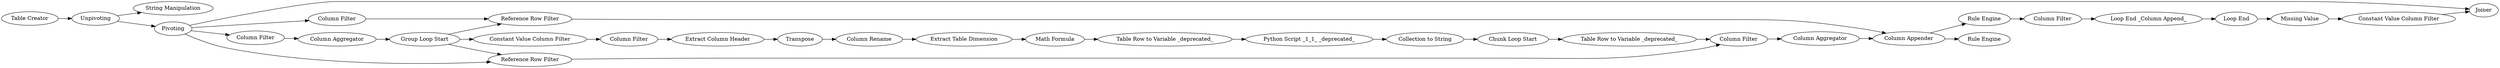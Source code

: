 digraph {
	13 -> 15
	30 -> 7
	4 -> 5
	62 -> 20
	12 -> 47
	46 -> 61
	16 -> 20
	28 -> 26
	4 -> 6
	20 -> 45
	29 -> 30
	22 -> 16
	44 -> 54
	25 -> 28
	6 -> 66
	47 -> 22
	48 -> 63
	61 -> 64
	45 -> 44
	52 -> 66
	15 -> 25
	6 -> 48
	6 -> 62
	63 -> 44
	7 -> 13
	26 -> 12
	60 -> 63
	60 -> 29
	6 -> 43
	64 -> 52
	44 -> 49
	56 -> 60
	54 -> 50
	3 -> 4
	60 -> 62
	50 -> 46
	43 -> 56
	7 [label="Extract Column Header"]
	26 [label="Table Row to Variable _deprecated_"]
	3 [label="Table Creator"]
	64 [label="Missing Value"]
	49 [label="Rule Engine"]
	56 [label="Column Aggregator"]
	6 [label=Pivoting]
	15 [label="Column Rename"]
	25 [label="Extract Table Dimension"]
	54 [label="Rule Engine"]
	12 [label="Python Script _1_1_ _deprecated_"]
	16 [label="Table Row to Variable _deprecated_"]
	48 [label="Column Filter"]
	50 [label="Column Filter"]
	22 [label="Chunk Loop Start"]
	28 [label="Math Formula"]
	4 [label=Unpivoting]
	47 [label="Collection to String"]
	61 [label="Loop End"]
	63 [label="Reference Row Filter"]
	60 [label="Group Loop Start"]
	5 [label="String Manipulation"]
	13 [label=Transpose]
	43 [label="Column Filter"]
	20 [label="Column Filter"]
	62 [label="Reference Row Filter"]
	66 [label=Joiner]
	29 [label="Constant Value Column Filter"]
	44 [label="Column Appender"]
	46 [label="Loop End _Column Append_"]
	52 [label="Constant Value Column Filter"]
	30 [label="Column Filter"]
	45 [label="Column Aggregator"]
	rankdir=LR
}
